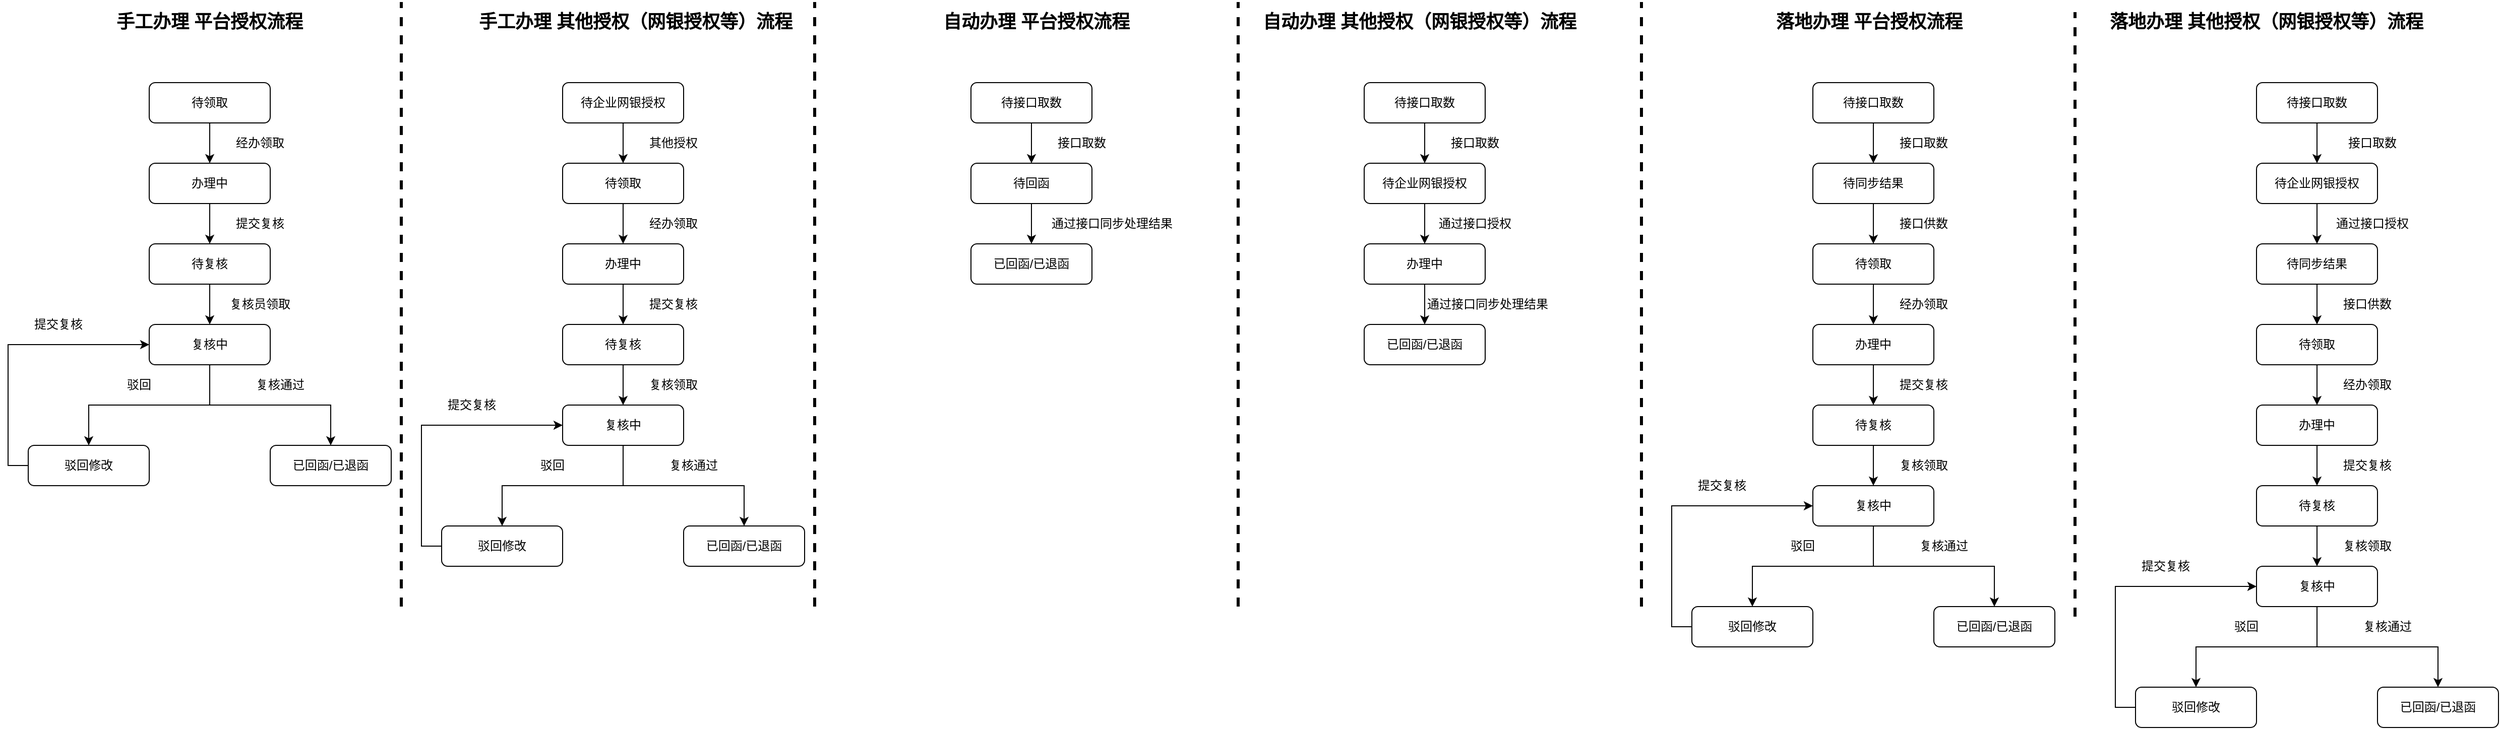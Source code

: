 <mxfile version="14.9.3" type="github">
  <diagram id="QbEDGIfnkf8j7JGIHZ4A" name="第 1 页">
    <mxGraphModel dx="2249" dy="794" grid="1" gridSize="10" guides="1" tooltips="1" connect="1" arrows="1" fold="1" page="1" pageScale="1" pageWidth="827" pageHeight="1169" math="0" shadow="0">
      <root>
        <mxCell id="0" />
        <mxCell id="1" parent="0" />
        <mxCell id="bwtcNRjYHlIZpcFxMYhS-3" style="edgeStyle=orthogonalEdgeStyle;rounded=0;orthogonalLoop=1;jettySize=auto;html=1;exitX=0.5;exitY=1;exitDx=0;exitDy=0;" parent="1" source="bwtcNRjYHlIZpcFxMYhS-1" target="bwtcNRjYHlIZpcFxMYhS-2" edge="1">
          <mxGeometry relative="1" as="geometry" />
        </mxCell>
        <mxCell id="bwtcNRjYHlIZpcFxMYhS-1" value="待企业网银授权" style="rounded=1;whiteSpace=wrap;html=1;" parent="1" vertex="1">
          <mxGeometry x="160" y="120" width="120" height="40" as="geometry" />
        </mxCell>
        <mxCell id="bwtcNRjYHlIZpcFxMYhS-6" style="edgeStyle=orthogonalEdgeStyle;rounded=0;orthogonalLoop=1;jettySize=auto;html=1;exitX=0.5;exitY=1;exitDx=0;exitDy=0;" parent="1" source="bwtcNRjYHlIZpcFxMYhS-2" target="bwtcNRjYHlIZpcFxMYhS-5" edge="1">
          <mxGeometry relative="1" as="geometry" />
        </mxCell>
        <mxCell id="bwtcNRjYHlIZpcFxMYhS-2" value="待领取" style="rounded=1;whiteSpace=wrap;html=1;" parent="1" vertex="1">
          <mxGeometry x="160" y="200" width="120" height="40" as="geometry" />
        </mxCell>
        <mxCell id="bwtcNRjYHlIZpcFxMYhS-4" value="其他授权" style="text;html=1;strokeColor=none;fillColor=none;align=center;verticalAlign=middle;whiteSpace=wrap;rounded=0;" parent="1" vertex="1">
          <mxGeometry x="220" y="170" width="100" height="20" as="geometry" />
        </mxCell>
        <mxCell id="bwtcNRjYHlIZpcFxMYhS-9" style="edgeStyle=orthogonalEdgeStyle;rounded=0;orthogonalLoop=1;jettySize=auto;html=1;exitX=0.5;exitY=1;exitDx=0;exitDy=0;" parent="1" source="bwtcNRjYHlIZpcFxMYhS-5" target="bwtcNRjYHlIZpcFxMYhS-8" edge="1">
          <mxGeometry relative="1" as="geometry" />
        </mxCell>
        <mxCell id="bwtcNRjYHlIZpcFxMYhS-5" value="办理中" style="rounded=1;whiteSpace=wrap;html=1;" parent="1" vertex="1">
          <mxGeometry x="160" y="280" width="120" height="40" as="geometry" />
        </mxCell>
        <mxCell id="bwtcNRjYHlIZpcFxMYhS-7" value="经办领取" style="text;html=1;strokeColor=none;fillColor=none;align=center;verticalAlign=middle;whiteSpace=wrap;rounded=0;" parent="1" vertex="1">
          <mxGeometry x="220" y="250" width="100" height="20" as="geometry" />
        </mxCell>
        <mxCell id="bwtcNRjYHlIZpcFxMYhS-12" style="edgeStyle=orthogonalEdgeStyle;rounded=0;orthogonalLoop=1;jettySize=auto;html=1;exitX=0.5;exitY=1;exitDx=0;exitDy=0;" parent="1" source="bwtcNRjYHlIZpcFxMYhS-8" target="bwtcNRjYHlIZpcFxMYhS-11" edge="1">
          <mxGeometry relative="1" as="geometry" />
        </mxCell>
        <mxCell id="bwtcNRjYHlIZpcFxMYhS-8" value="待复核" style="rounded=1;whiteSpace=wrap;html=1;" parent="1" vertex="1">
          <mxGeometry x="160" y="360" width="120" height="40" as="geometry" />
        </mxCell>
        <mxCell id="bwtcNRjYHlIZpcFxMYhS-10" value="提交复核" style="text;html=1;strokeColor=none;fillColor=none;align=center;verticalAlign=middle;whiteSpace=wrap;rounded=0;" parent="1" vertex="1">
          <mxGeometry x="220" y="330" width="100" height="20" as="geometry" />
        </mxCell>
        <mxCell id="bwtcNRjYHlIZpcFxMYhS-15" style="edgeStyle=orthogonalEdgeStyle;rounded=0;orthogonalLoop=1;jettySize=auto;html=1;exitX=0.5;exitY=1;exitDx=0;exitDy=0;" parent="1" source="bwtcNRjYHlIZpcFxMYhS-11" target="bwtcNRjYHlIZpcFxMYhS-14" edge="1">
          <mxGeometry relative="1" as="geometry" />
        </mxCell>
        <mxCell id="bwtcNRjYHlIZpcFxMYhS-22" style="edgeStyle=orthogonalEdgeStyle;rounded=0;orthogonalLoop=1;jettySize=auto;html=1;exitX=0.5;exitY=1;exitDx=0;exitDy=0;entryX=0.5;entryY=0;entryDx=0;entryDy=0;" parent="1" source="bwtcNRjYHlIZpcFxMYhS-11" target="bwtcNRjYHlIZpcFxMYhS-21" edge="1">
          <mxGeometry relative="1" as="geometry" />
        </mxCell>
        <mxCell id="bwtcNRjYHlIZpcFxMYhS-11" value="复核中" style="rounded=1;whiteSpace=wrap;html=1;" parent="1" vertex="1">
          <mxGeometry x="160" y="440" width="120" height="40" as="geometry" />
        </mxCell>
        <mxCell id="bwtcNRjYHlIZpcFxMYhS-13" value="复核领取" style="text;html=1;strokeColor=none;fillColor=none;align=center;verticalAlign=middle;whiteSpace=wrap;rounded=0;" parent="1" vertex="1">
          <mxGeometry x="220" y="410" width="100" height="20" as="geometry" />
        </mxCell>
        <mxCell id="bwtcNRjYHlIZpcFxMYhS-14" value="已回函/已退函" style="rounded=1;whiteSpace=wrap;html=1;" parent="1" vertex="1">
          <mxGeometry x="280" y="560" width="120" height="40" as="geometry" />
        </mxCell>
        <mxCell id="bwtcNRjYHlIZpcFxMYhS-18" value="复核通过" style="text;html=1;strokeColor=none;fillColor=none;align=center;verticalAlign=middle;whiteSpace=wrap;rounded=0;" parent="1" vertex="1">
          <mxGeometry x="240" y="490" width="100" height="20" as="geometry" />
        </mxCell>
        <mxCell id="bwtcNRjYHlIZpcFxMYhS-20" value="驳回" style="text;html=1;strokeColor=none;fillColor=none;align=center;verticalAlign=middle;whiteSpace=wrap;rounded=0;" parent="1" vertex="1">
          <mxGeometry x="120" y="490" width="60" height="20" as="geometry" />
        </mxCell>
        <mxCell id="bwtcNRjYHlIZpcFxMYhS-23" style="edgeStyle=orthogonalEdgeStyle;rounded=0;orthogonalLoop=1;jettySize=auto;html=1;exitX=0;exitY=0.5;exitDx=0;exitDy=0;entryX=0;entryY=0.5;entryDx=0;entryDy=0;" parent="1" source="bwtcNRjYHlIZpcFxMYhS-21" target="bwtcNRjYHlIZpcFxMYhS-11" edge="1">
          <mxGeometry relative="1" as="geometry">
            <Array as="points">
              <mxPoint x="20" y="580" />
              <mxPoint x="20" y="460" />
            </Array>
          </mxGeometry>
        </mxCell>
        <mxCell id="bwtcNRjYHlIZpcFxMYhS-21" value="驳回修改" style="rounded=1;whiteSpace=wrap;html=1;" parent="1" vertex="1">
          <mxGeometry x="40" y="560" width="120" height="40" as="geometry" />
        </mxCell>
        <mxCell id="bwtcNRjYHlIZpcFxMYhS-24" value="提交复核" style="text;html=1;strokeColor=none;fillColor=none;align=center;verticalAlign=middle;whiteSpace=wrap;rounded=0;" parent="1" vertex="1">
          <mxGeometry x="40" y="430" width="60" height="20" as="geometry" />
        </mxCell>
        <mxCell id="bwtcNRjYHlIZpcFxMYhS-25" value="手工办理 其他授权（网银授权等）流程" style="text;html=1;strokeColor=none;fillColor=none;align=center;verticalAlign=middle;whiteSpace=wrap;rounded=0;fontSize=18;fontStyle=1" parent="1" vertex="1">
          <mxGeometry x="75" y="40" width="315" height="40" as="geometry" />
        </mxCell>
        <mxCell id="bwtcNRjYHlIZpcFxMYhS-28" style="edgeStyle=orthogonalEdgeStyle;rounded=0;orthogonalLoop=1;jettySize=auto;html=1;exitX=0.5;exitY=1;exitDx=0;exitDy=0;" parent="1" source="bwtcNRjYHlIZpcFxMYhS-29" target="bwtcNRjYHlIZpcFxMYhS-32" edge="1">
          <mxGeometry relative="1" as="geometry" />
        </mxCell>
        <mxCell id="bwtcNRjYHlIZpcFxMYhS-29" value="待领取" style="rounded=1;whiteSpace=wrap;html=1;" parent="1" vertex="1">
          <mxGeometry x="-250" y="120" width="120" height="40" as="geometry" />
        </mxCell>
        <mxCell id="bwtcNRjYHlIZpcFxMYhS-31" style="edgeStyle=orthogonalEdgeStyle;rounded=0;orthogonalLoop=1;jettySize=auto;html=1;exitX=0.5;exitY=1;exitDx=0;exitDy=0;" parent="1" source="bwtcNRjYHlIZpcFxMYhS-32" target="bwtcNRjYHlIZpcFxMYhS-35" edge="1">
          <mxGeometry relative="1" as="geometry" />
        </mxCell>
        <mxCell id="bwtcNRjYHlIZpcFxMYhS-32" value="办理中" style="rounded=1;whiteSpace=wrap;html=1;" parent="1" vertex="1">
          <mxGeometry x="-250" y="200" width="120" height="40" as="geometry" />
        </mxCell>
        <mxCell id="bwtcNRjYHlIZpcFxMYhS-33" value="经办领取" style="text;html=1;strokeColor=none;fillColor=none;align=center;verticalAlign=middle;whiteSpace=wrap;rounded=0;" parent="1" vertex="1">
          <mxGeometry x="-190" y="170" width="100" height="20" as="geometry" />
        </mxCell>
        <mxCell id="bwtcNRjYHlIZpcFxMYhS-34" style="edgeStyle=orthogonalEdgeStyle;rounded=0;orthogonalLoop=1;jettySize=auto;html=1;exitX=0.5;exitY=1;exitDx=0;exitDy=0;" parent="1" source="bwtcNRjYHlIZpcFxMYhS-35" target="bwtcNRjYHlIZpcFxMYhS-39" edge="1">
          <mxGeometry relative="1" as="geometry" />
        </mxCell>
        <mxCell id="bwtcNRjYHlIZpcFxMYhS-35" value="待复核" style="rounded=1;whiteSpace=wrap;html=1;" parent="1" vertex="1">
          <mxGeometry x="-250" y="280" width="120" height="40" as="geometry" />
        </mxCell>
        <mxCell id="bwtcNRjYHlIZpcFxMYhS-36" value="提交复核" style="text;html=1;strokeColor=none;fillColor=none;align=center;verticalAlign=middle;whiteSpace=wrap;rounded=0;" parent="1" vertex="1">
          <mxGeometry x="-190" y="250" width="100" height="20" as="geometry" />
        </mxCell>
        <mxCell id="bwtcNRjYHlIZpcFxMYhS-37" style="edgeStyle=orthogonalEdgeStyle;rounded=0;orthogonalLoop=1;jettySize=auto;html=1;exitX=0.5;exitY=1;exitDx=0;exitDy=0;" parent="1" source="bwtcNRjYHlIZpcFxMYhS-39" target="bwtcNRjYHlIZpcFxMYhS-41" edge="1">
          <mxGeometry relative="1" as="geometry" />
        </mxCell>
        <mxCell id="bwtcNRjYHlIZpcFxMYhS-38" style="edgeStyle=orthogonalEdgeStyle;rounded=0;orthogonalLoop=1;jettySize=auto;html=1;exitX=0.5;exitY=1;exitDx=0;exitDy=0;entryX=0.5;entryY=0;entryDx=0;entryDy=0;" parent="1" source="bwtcNRjYHlIZpcFxMYhS-39" target="bwtcNRjYHlIZpcFxMYhS-45" edge="1">
          <mxGeometry relative="1" as="geometry" />
        </mxCell>
        <mxCell id="bwtcNRjYHlIZpcFxMYhS-39" value="复核中" style="rounded=1;whiteSpace=wrap;html=1;" parent="1" vertex="1">
          <mxGeometry x="-250" y="360" width="120" height="40" as="geometry" />
        </mxCell>
        <mxCell id="bwtcNRjYHlIZpcFxMYhS-40" value="复核员领取" style="text;html=1;strokeColor=none;fillColor=none;align=center;verticalAlign=middle;whiteSpace=wrap;rounded=0;" parent="1" vertex="1">
          <mxGeometry x="-190" y="330" width="100" height="20" as="geometry" />
        </mxCell>
        <mxCell id="bwtcNRjYHlIZpcFxMYhS-41" value="已回函/已退函" style="rounded=1;whiteSpace=wrap;html=1;" parent="1" vertex="1">
          <mxGeometry x="-130" y="480" width="120" height="40" as="geometry" />
        </mxCell>
        <mxCell id="bwtcNRjYHlIZpcFxMYhS-42" value="复核通过" style="text;html=1;strokeColor=none;fillColor=none;align=center;verticalAlign=middle;whiteSpace=wrap;rounded=0;" parent="1" vertex="1">
          <mxGeometry x="-170" y="410" width="100" height="20" as="geometry" />
        </mxCell>
        <mxCell id="bwtcNRjYHlIZpcFxMYhS-43" value="驳回" style="text;html=1;strokeColor=none;fillColor=none;align=center;verticalAlign=middle;whiteSpace=wrap;rounded=0;" parent="1" vertex="1">
          <mxGeometry x="-290" y="410" width="60" height="20" as="geometry" />
        </mxCell>
        <mxCell id="bwtcNRjYHlIZpcFxMYhS-44" style="edgeStyle=orthogonalEdgeStyle;rounded=0;orthogonalLoop=1;jettySize=auto;html=1;exitX=0;exitY=0.5;exitDx=0;exitDy=0;entryX=0;entryY=0.5;entryDx=0;entryDy=0;" parent="1" source="bwtcNRjYHlIZpcFxMYhS-45" target="bwtcNRjYHlIZpcFxMYhS-39" edge="1">
          <mxGeometry relative="1" as="geometry">
            <Array as="points">
              <mxPoint x="-390" y="500" />
              <mxPoint x="-390" y="380" />
            </Array>
          </mxGeometry>
        </mxCell>
        <mxCell id="bwtcNRjYHlIZpcFxMYhS-45" value="驳回修改" style="rounded=1;whiteSpace=wrap;html=1;" parent="1" vertex="1">
          <mxGeometry x="-370" y="480" width="120" height="40" as="geometry" />
        </mxCell>
        <mxCell id="bwtcNRjYHlIZpcFxMYhS-46" value="提交复核" style="text;html=1;strokeColor=none;fillColor=none;align=center;verticalAlign=middle;whiteSpace=wrap;rounded=0;" parent="1" vertex="1">
          <mxGeometry x="-370" y="350" width="60" height="20" as="geometry" />
        </mxCell>
        <mxCell id="bwtcNRjYHlIZpcFxMYhS-47" value="手工办理 平台授权流程" style="text;html=1;strokeColor=none;fillColor=none;align=center;verticalAlign=middle;whiteSpace=wrap;rounded=0;fontSize=18;fontStyle=1" parent="1" vertex="1">
          <mxGeometry x="-335" y="40" width="290" height="40" as="geometry" />
        </mxCell>
        <mxCell id="bwtcNRjYHlIZpcFxMYhS-48" value="" style="endArrow=none;dashed=1;html=1;fontSize=18;fontStyle=1;strokeWidth=3;" parent="1" edge="1">
          <mxGeometry width="50" height="50" relative="1" as="geometry">
            <mxPoint x="410" y="640" as="sourcePoint" />
            <mxPoint x="410" y="40" as="targetPoint" />
          </mxGeometry>
        </mxCell>
        <mxCell id="bwtcNRjYHlIZpcFxMYhS-50" value="" style="endArrow=none;dashed=1;html=1;fontSize=18;fontStyle=1;strokeWidth=3;" parent="1" edge="1">
          <mxGeometry width="50" height="50" relative="1" as="geometry">
            <mxPoint x="830" y="640" as="sourcePoint" />
            <mxPoint x="830" y="40" as="targetPoint" />
          </mxGeometry>
        </mxCell>
        <mxCell id="bwtcNRjYHlIZpcFxMYhS-103" style="edgeStyle=orthogonalEdgeStyle;rounded=0;orthogonalLoop=1;jettySize=auto;html=1;exitX=0.5;exitY=1;exitDx=0;exitDy=0;strokeWidth=1;fontSize=12;" parent="1" source="bwtcNRjYHlIZpcFxMYhS-52" target="bwtcNRjYHlIZpcFxMYhS-102" edge="1">
          <mxGeometry relative="1" as="geometry" />
        </mxCell>
        <mxCell id="bwtcNRjYHlIZpcFxMYhS-52" value="待企业网银授权" style="rounded=1;whiteSpace=wrap;html=1;" parent="1" vertex="1">
          <mxGeometry x="955" y="200" width="120" height="40" as="geometry" />
        </mxCell>
        <mxCell id="bwtcNRjYHlIZpcFxMYhS-72" value="自动办理 其他授权（网银授权等）流程" style="text;html=1;strokeColor=none;fillColor=none;align=center;verticalAlign=middle;whiteSpace=wrap;rounded=0;fontSize=18;fontStyle=1" parent="1" vertex="1">
          <mxGeometry x="840" y="50" width="340" height="20" as="geometry" />
        </mxCell>
        <mxCell id="bwtcNRjYHlIZpcFxMYhS-73" value="" style="endArrow=none;dashed=1;html=1;fontSize=18;fontStyle=1;strokeWidth=3;" parent="1" edge="1">
          <mxGeometry width="50" height="50" relative="1" as="geometry">
            <mxPoint x="1230" y="640" as="sourcePoint" />
            <mxPoint x="1230" y="40" as="targetPoint" />
          </mxGeometry>
        </mxCell>
        <mxCell id="bwtcNRjYHlIZpcFxMYhS-94" value="自动办理 平台授权流程" style="text;html=1;strokeColor=none;fillColor=none;align=center;verticalAlign=middle;whiteSpace=wrap;rounded=0;fontSize=18;fontStyle=1" parent="1" vertex="1">
          <mxGeometry x="485" y="50" width="290" height="20" as="geometry" />
        </mxCell>
        <mxCell id="bwtcNRjYHlIZpcFxMYhS-99" value="已回函/已退函" style="rounded=1;whiteSpace=wrap;html=1;fontSize=12;" parent="1" vertex="1">
          <mxGeometry x="955" y="360" width="120" height="40" as="geometry" />
        </mxCell>
        <mxCell id="bwtcNRjYHlIZpcFxMYhS-106" style="edgeStyle=orthogonalEdgeStyle;rounded=0;orthogonalLoop=1;jettySize=auto;html=1;exitX=0.5;exitY=1;exitDx=0;exitDy=0;strokeWidth=1;fontSize=12;" parent="1" source="bwtcNRjYHlIZpcFxMYhS-102" target="bwtcNRjYHlIZpcFxMYhS-99" edge="1">
          <mxGeometry relative="1" as="geometry" />
        </mxCell>
        <mxCell id="bwtcNRjYHlIZpcFxMYhS-102" value="办理中" style="rounded=1;whiteSpace=wrap;html=1;fontSize=12;" parent="1" vertex="1">
          <mxGeometry x="955" y="280" width="120" height="40" as="geometry" />
        </mxCell>
        <mxCell id="bwtcNRjYHlIZpcFxMYhS-104" value="通过接口授权" style="text;html=1;strokeColor=none;fillColor=none;align=center;verticalAlign=middle;whiteSpace=wrap;rounded=0;" parent="1" vertex="1">
          <mxGeometry x="1015" y="250" width="100" height="20" as="geometry" />
        </mxCell>
        <mxCell id="bwtcNRjYHlIZpcFxMYhS-108" value="落地办理 其他授权（网银授权等）流程" style="text;html=1;strokeColor=none;fillColor=none;align=center;verticalAlign=middle;whiteSpace=wrap;rounded=0;fontSize=18;fontStyle=1" parent="1" vertex="1">
          <mxGeometry x="1690" y="50" width="320" height="20" as="geometry" />
        </mxCell>
        <mxCell id="bwtcNRjYHlIZpcFxMYhS-114" style="edgeStyle=orthogonalEdgeStyle;rounded=0;orthogonalLoop=1;jettySize=auto;html=1;exitX=0.5;exitY=1;exitDx=0;exitDy=0;strokeWidth=1;fontSize=12;" parent="1" source="bwtcNRjYHlIZpcFxMYhS-109" target="bwtcNRjYHlIZpcFxMYhS-113" edge="1">
          <mxGeometry relative="1" as="geometry" />
        </mxCell>
        <mxCell id="bwtcNRjYHlIZpcFxMYhS-109" value="待接口取数" style="rounded=1;whiteSpace=wrap;html=1;" parent="1" vertex="1">
          <mxGeometry x="1840" y="120" width="120" height="40" as="geometry" />
        </mxCell>
        <mxCell id="bwtcNRjYHlIZpcFxMYhS-111" style="edgeStyle=orthogonalEdgeStyle;rounded=0;orthogonalLoop=1;jettySize=auto;html=1;exitX=0.5;exitY=1;exitDx=0;exitDy=0;entryX=0.5;entryY=0;entryDx=0;entryDy=0;strokeWidth=1;fontSize=12;" parent="1" source="bwtcNRjYHlIZpcFxMYhS-110" target="bwtcNRjYHlIZpcFxMYhS-52" edge="1">
          <mxGeometry relative="1" as="geometry" />
        </mxCell>
        <mxCell id="bwtcNRjYHlIZpcFxMYhS-110" value="待接口取数" style="rounded=1;whiteSpace=wrap;html=1;" parent="1" vertex="1">
          <mxGeometry x="955" y="120" width="120" height="40" as="geometry" />
        </mxCell>
        <mxCell id="bwtcNRjYHlIZpcFxMYhS-112" value="接口取数" style="text;html=1;strokeColor=none;fillColor=none;align=center;verticalAlign=middle;whiteSpace=wrap;rounded=0;" parent="1" vertex="1">
          <mxGeometry x="1015" y="170" width="100" height="20" as="geometry" />
        </mxCell>
        <mxCell id="zrfnW6xLEB0KDfIsIBgX-12" style="edgeStyle=orthogonalEdgeStyle;rounded=0;orthogonalLoop=1;jettySize=auto;html=1;exitX=0.5;exitY=1;exitDx=0;exitDy=0;entryX=0.5;entryY=0;entryDx=0;entryDy=0;" edge="1" parent="1" source="bwtcNRjYHlIZpcFxMYhS-113" target="zrfnW6xLEB0KDfIsIBgX-10">
          <mxGeometry relative="1" as="geometry" />
        </mxCell>
        <mxCell id="bwtcNRjYHlIZpcFxMYhS-113" value="待企业网银授权" style="rounded=1;whiteSpace=wrap;html=1;fontSize=12;" parent="1" vertex="1">
          <mxGeometry x="1840" y="200" width="120" height="40" as="geometry" />
        </mxCell>
        <mxCell id="bwtcNRjYHlIZpcFxMYhS-115" value="接口取数" style="text;html=1;strokeColor=none;fillColor=none;align=center;verticalAlign=middle;whiteSpace=wrap;rounded=0;" parent="1" vertex="1">
          <mxGeometry x="1905" y="170" width="100" height="20" as="geometry" />
        </mxCell>
        <mxCell id="bwtcNRjYHlIZpcFxMYhS-124" value="通过接口授权" style="text;html=1;strokeColor=none;fillColor=none;align=center;verticalAlign=middle;whiteSpace=wrap;rounded=0;" parent="1" vertex="1">
          <mxGeometry x="1905" y="250" width="100" height="20" as="geometry" />
        </mxCell>
        <mxCell id="bwtcNRjYHlIZpcFxMYhS-165" style="edgeStyle=orthogonalEdgeStyle;rounded=0;orthogonalLoop=1;jettySize=auto;html=1;exitX=0.5;exitY=1;exitDx=0;exitDy=0;strokeWidth=1;fontSize=12;" parent="1" source="bwtcNRjYHlIZpcFxMYhS-154" target="bwtcNRjYHlIZpcFxMYhS-164" edge="1">
          <mxGeometry relative="1" as="geometry" />
        </mxCell>
        <mxCell id="bwtcNRjYHlIZpcFxMYhS-154" value="待回函" style="rounded=1;whiteSpace=wrap;html=1;" parent="1" vertex="1">
          <mxGeometry x="565" y="200" width="120" height="40" as="geometry" />
        </mxCell>
        <mxCell id="bwtcNRjYHlIZpcFxMYhS-160" value="通过接口同步处理结果" style="text;html=1;strokeColor=none;fillColor=none;align=center;verticalAlign=middle;whiteSpace=wrap;rounded=0;" parent="1" vertex="1">
          <mxGeometry x="640" y="250" width="130" height="20" as="geometry" />
        </mxCell>
        <mxCell id="bwtcNRjYHlIZpcFxMYhS-161" style="edgeStyle=orthogonalEdgeStyle;rounded=0;orthogonalLoop=1;jettySize=auto;html=1;exitX=0.5;exitY=1;exitDx=0;exitDy=0;entryX=0.5;entryY=0;entryDx=0;entryDy=0;strokeWidth=1;fontSize=12;" parent="1" source="bwtcNRjYHlIZpcFxMYhS-162" target="bwtcNRjYHlIZpcFxMYhS-154" edge="1">
          <mxGeometry relative="1" as="geometry" />
        </mxCell>
        <mxCell id="bwtcNRjYHlIZpcFxMYhS-162" value="待接口取数" style="rounded=1;whiteSpace=wrap;html=1;" parent="1" vertex="1">
          <mxGeometry x="565" y="120" width="120" height="40" as="geometry" />
        </mxCell>
        <mxCell id="bwtcNRjYHlIZpcFxMYhS-163" value="接口取数" style="text;html=1;strokeColor=none;fillColor=none;align=center;verticalAlign=middle;whiteSpace=wrap;rounded=0;" parent="1" vertex="1">
          <mxGeometry x="625" y="170" width="100" height="20" as="geometry" />
        </mxCell>
        <mxCell id="bwtcNRjYHlIZpcFxMYhS-164" value="已回函/已退函" style="rounded=1;whiteSpace=wrap;html=1;fontSize=12;" parent="1" vertex="1">
          <mxGeometry x="565" y="280" width="120" height="40" as="geometry" />
        </mxCell>
        <mxCell id="bwtcNRjYHlIZpcFxMYhS-170" value="落地办理 平台授权流程" style="text;html=1;strokeColor=none;fillColor=none;align=center;verticalAlign=middle;whiteSpace=wrap;rounded=0;fontSize=18;fontStyle=1" parent="1" vertex="1">
          <mxGeometry x="1311" y="50" width="290" height="20" as="geometry" />
        </mxCell>
        <mxCell id="bwtcNRjYHlIZpcFxMYhS-201" value="通过接口同步处理结果" style="text;html=1;strokeColor=none;fillColor=none;align=center;verticalAlign=middle;whiteSpace=wrap;rounded=0;" parent="1" vertex="1">
          <mxGeometry x="1015" y="330" width="125" height="20" as="geometry" />
        </mxCell>
        <mxCell id="fkF1EM9bubWEw_HmZlim-2" value="" style="endArrow=none;dashed=1;html=1;fontSize=18;fontStyle=1;strokeWidth=3;" parent="1" edge="1">
          <mxGeometry width="50" height="50" relative="1" as="geometry">
            <mxPoint x="1660" y="650" as="sourcePoint" />
            <mxPoint x="1660" y="50" as="targetPoint" />
          </mxGeometry>
        </mxCell>
        <mxCell id="fkF1EM9bubWEw_HmZlim-3" value="" style="endArrow=none;dashed=1;html=1;fontSize=18;fontStyle=1;strokeWidth=3;" parent="1" edge="1">
          <mxGeometry width="50" height="50" relative="1" as="geometry">
            <mxPoint y="640" as="sourcePoint" />
            <mxPoint y="40" as="targetPoint" />
          </mxGeometry>
        </mxCell>
        <mxCell id="fkF1EM9bubWEw_HmZlim-22" style="edgeStyle=orthogonalEdgeStyle;rounded=0;orthogonalLoop=1;jettySize=auto;html=1;exitX=0.5;exitY=1;exitDx=0;exitDy=0;" parent="1" source="fkF1EM9bubWEw_HmZlim-23" target="fkF1EM9bubWEw_HmZlim-25" edge="1">
          <mxGeometry relative="1" as="geometry" />
        </mxCell>
        <mxCell id="fkF1EM9bubWEw_HmZlim-23" value="待领取" style="rounded=1;whiteSpace=wrap;html=1;" parent="1" vertex="1">
          <mxGeometry x="1400" y="280" width="120" height="40" as="geometry" />
        </mxCell>
        <mxCell id="fkF1EM9bubWEw_HmZlim-24" style="edgeStyle=orthogonalEdgeStyle;rounded=0;orthogonalLoop=1;jettySize=auto;html=1;exitX=0.5;exitY=1;exitDx=0;exitDy=0;" parent="1" source="fkF1EM9bubWEw_HmZlim-25" target="fkF1EM9bubWEw_HmZlim-28" edge="1">
          <mxGeometry relative="1" as="geometry" />
        </mxCell>
        <mxCell id="fkF1EM9bubWEw_HmZlim-25" value="办理中" style="rounded=1;whiteSpace=wrap;html=1;" parent="1" vertex="1">
          <mxGeometry x="1400" y="360" width="120" height="40" as="geometry" />
        </mxCell>
        <mxCell id="fkF1EM9bubWEw_HmZlim-26" value="经办领取" style="text;html=1;strokeColor=none;fillColor=none;align=center;verticalAlign=middle;whiteSpace=wrap;rounded=0;" parent="1" vertex="1">
          <mxGeometry x="1460" y="330" width="100" height="20" as="geometry" />
        </mxCell>
        <mxCell id="fkF1EM9bubWEw_HmZlim-27" style="edgeStyle=orthogonalEdgeStyle;rounded=0;orthogonalLoop=1;jettySize=auto;html=1;exitX=0.5;exitY=1;exitDx=0;exitDy=0;" parent="1" source="fkF1EM9bubWEw_HmZlim-28" target="fkF1EM9bubWEw_HmZlim-32" edge="1">
          <mxGeometry relative="1" as="geometry" />
        </mxCell>
        <mxCell id="fkF1EM9bubWEw_HmZlim-28" value="待复核" style="rounded=1;whiteSpace=wrap;html=1;" parent="1" vertex="1">
          <mxGeometry x="1400" y="440" width="120" height="40" as="geometry" />
        </mxCell>
        <mxCell id="fkF1EM9bubWEw_HmZlim-29" value="提交复核" style="text;html=1;strokeColor=none;fillColor=none;align=center;verticalAlign=middle;whiteSpace=wrap;rounded=0;" parent="1" vertex="1">
          <mxGeometry x="1460" y="410" width="100" height="20" as="geometry" />
        </mxCell>
        <mxCell id="fkF1EM9bubWEw_HmZlim-30" style="edgeStyle=orthogonalEdgeStyle;rounded=0;orthogonalLoop=1;jettySize=auto;html=1;exitX=0.5;exitY=1;exitDx=0;exitDy=0;" parent="1" source="fkF1EM9bubWEw_HmZlim-32" target="fkF1EM9bubWEw_HmZlim-34" edge="1">
          <mxGeometry relative="1" as="geometry" />
        </mxCell>
        <mxCell id="fkF1EM9bubWEw_HmZlim-31" style="edgeStyle=orthogonalEdgeStyle;rounded=0;orthogonalLoop=1;jettySize=auto;html=1;exitX=0.5;exitY=1;exitDx=0;exitDy=0;entryX=0.5;entryY=0;entryDx=0;entryDy=0;" parent="1" source="fkF1EM9bubWEw_HmZlim-32" target="fkF1EM9bubWEw_HmZlim-38" edge="1">
          <mxGeometry relative="1" as="geometry" />
        </mxCell>
        <mxCell id="fkF1EM9bubWEw_HmZlim-32" value="复核中" style="rounded=1;whiteSpace=wrap;html=1;" parent="1" vertex="1">
          <mxGeometry x="1400" y="520" width="120" height="40" as="geometry" />
        </mxCell>
        <mxCell id="fkF1EM9bubWEw_HmZlim-33" value="复核领取" style="text;html=1;strokeColor=none;fillColor=none;align=center;verticalAlign=middle;whiteSpace=wrap;rounded=0;" parent="1" vertex="1">
          <mxGeometry x="1460" y="490" width="100" height="20" as="geometry" />
        </mxCell>
        <mxCell id="fkF1EM9bubWEw_HmZlim-34" value="已回函/已退函" style="rounded=1;whiteSpace=wrap;html=1;" parent="1" vertex="1">
          <mxGeometry x="1520" y="640" width="120" height="40" as="geometry" />
        </mxCell>
        <mxCell id="fkF1EM9bubWEw_HmZlim-35" value="复核通过" style="text;html=1;strokeColor=none;fillColor=none;align=center;verticalAlign=middle;whiteSpace=wrap;rounded=0;" parent="1" vertex="1">
          <mxGeometry x="1480" y="570" width="100" height="20" as="geometry" />
        </mxCell>
        <mxCell id="fkF1EM9bubWEw_HmZlim-36" value="驳回" style="text;html=1;strokeColor=none;fillColor=none;align=center;verticalAlign=middle;whiteSpace=wrap;rounded=0;" parent="1" vertex="1">
          <mxGeometry x="1360" y="570" width="60" height="20" as="geometry" />
        </mxCell>
        <mxCell id="fkF1EM9bubWEw_HmZlim-37" style="edgeStyle=orthogonalEdgeStyle;rounded=0;orthogonalLoop=1;jettySize=auto;html=1;exitX=0;exitY=0.5;exitDx=0;exitDy=0;entryX=0;entryY=0.5;entryDx=0;entryDy=0;" parent="1" source="fkF1EM9bubWEw_HmZlim-38" target="fkF1EM9bubWEw_HmZlim-32" edge="1">
          <mxGeometry relative="1" as="geometry">
            <Array as="points">
              <mxPoint x="1260" y="660" />
              <mxPoint x="1260" y="540" />
            </Array>
          </mxGeometry>
        </mxCell>
        <mxCell id="fkF1EM9bubWEw_HmZlim-38" value="驳回修改" style="rounded=1;whiteSpace=wrap;html=1;" parent="1" vertex="1">
          <mxGeometry x="1280" y="640" width="120" height="40" as="geometry" />
        </mxCell>
        <mxCell id="fkF1EM9bubWEw_HmZlim-39" value="提交复核" style="text;html=1;strokeColor=none;fillColor=none;align=center;verticalAlign=middle;whiteSpace=wrap;rounded=0;" parent="1" vertex="1">
          <mxGeometry x="1280" y="510" width="60" height="20" as="geometry" />
        </mxCell>
        <mxCell id="fkF1EM9bubWEw_HmZlim-40" style="edgeStyle=orthogonalEdgeStyle;rounded=0;orthogonalLoop=1;jettySize=auto;html=1;exitX=0.5;exitY=1;exitDx=0;exitDy=0;" parent="1" source="fkF1EM9bubWEw_HmZlim-41" target="fkF1EM9bubWEw_HmZlim-43" edge="1">
          <mxGeometry relative="1" as="geometry" />
        </mxCell>
        <mxCell id="fkF1EM9bubWEw_HmZlim-41" value="待领取" style="rounded=1;whiteSpace=wrap;html=1;" parent="1" vertex="1">
          <mxGeometry x="1840" y="360" width="120" height="40" as="geometry" />
        </mxCell>
        <mxCell id="fkF1EM9bubWEw_HmZlim-42" style="edgeStyle=orthogonalEdgeStyle;rounded=0;orthogonalLoop=1;jettySize=auto;html=1;exitX=0.5;exitY=1;exitDx=0;exitDy=0;" parent="1" source="fkF1EM9bubWEw_HmZlim-43" target="fkF1EM9bubWEw_HmZlim-46" edge="1">
          <mxGeometry relative="1" as="geometry" />
        </mxCell>
        <mxCell id="fkF1EM9bubWEw_HmZlim-43" value="办理中" style="rounded=1;whiteSpace=wrap;html=1;" parent="1" vertex="1">
          <mxGeometry x="1840" y="440" width="120" height="40" as="geometry" />
        </mxCell>
        <mxCell id="fkF1EM9bubWEw_HmZlim-44" value="经办领取" style="text;html=1;strokeColor=none;fillColor=none;align=center;verticalAlign=middle;whiteSpace=wrap;rounded=0;" parent="1" vertex="1">
          <mxGeometry x="1900" y="410" width="100" height="20" as="geometry" />
        </mxCell>
        <mxCell id="fkF1EM9bubWEw_HmZlim-45" style="edgeStyle=orthogonalEdgeStyle;rounded=0;orthogonalLoop=1;jettySize=auto;html=1;exitX=0.5;exitY=1;exitDx=0;exitDy=0;" parent="1" source="fkF1EM9bubWEw_HmZlim-46" target="fkF1EM9bubWEw_HmZlim-50" edge="1">
          <mxGeometry relative="1" as="geometry" />
        </mxCell>
        <mxCell id="fkF1EM9bubWEw_HmZlim-46" value="待复核" style="rounded=1;whiteSpace=wrap;html=1;" parent="1" vertex="1">
          <mxGeometry x="1840" y="520" width="120" height="40" as="geometry" />
        </mxCell>
        <mxCell id="fkF1EM9bubWEw_HmZlim-47" value="提交复核" style="text;html=1;strokeColor=none;fillColor=none;align=center;verticalAlign=middle;whiteSpace=wrap;rounded=0;" parent="1" vertex="1">
          <mxGeometry x="1900" y="490" width="100" height="20" as="geometry" />
        </mxCell>
        <mxCell id="fkF1EM9bubWEw_HmZlim-48" style="edgeStyle=orthogonalEdgeStyle;rounded=0;orthogonalLoop=1;jettySize=auto;html=1;exitX=0.5;exitY=1;exitDx=0;exitDy=0;" parent="1" source="fkF1EM9bubWEw_HmZlim-50" target="fkF1EM9bubWEw_HmZlim-52" edge="1">
          <mxGeometry relative="1" as="geometry" />
        </mxCell>
        <mxCell id="fkF1EM9bubWEw_HmZlim-49" style="edgeStyle=orthogonalEdgeStyle;rounded=0;orthogonalLoop=1;jettySize=auto;html=1;exitX=0.5;exitY=1;exitDx=0;exitDy=0;entryX=0.5;entryY=0;entryDx=0;entryDy=0;" parent="1" source="fkF1EM9bubWEw_HmZlim-50" target="fkF1EM9bubWEw_HmZlim-56" edge="1">
          <mxGeometry relative="1" as="geometry" />
        </mxCell>
        <mxCell id="fkF1EM9bubWEw_HmZlim-50" value="复核中" style="rounded=1;whiteSpace=wrap;html=1;" parent="1" vertex="1">
          <mxGeometry x="1840" y="600" width="120" height="40" as="geometry" />
        </mxCell>
        <mxCell id="fkF1EM9bubWEw_HmZlim-51" value="复核领取" style="text;html=1;strokeColor=none;fillColor=none;align=center;verticalAlign=middle;whiteSpace=wrap;rounded=0;" parent="1" vertex="1">
          <mxGeometry x="1900" y="570" width="100" height="20" as="geometry" />
        </mxCell>
        <mxCell id="fkF1EM9bubWEw_HmZlim-52" value="已回函/已退函" style="rounded=1;whiteSpace=wrap;html=1;" parent="1" vertex="1">
          <mxGeometry x="1960" y="720" width="120" height="40" as="geometry" />
        </mxCell>
        <mxCell id="fkF1EM9bubWEw_HmZlim-53" value="复核通过" style="text;html=1;strokeColor=none;fillColor=none;align=center;verticalAlign=middle;whiteSpace=wrap;rounded=0;" parent="1" vertex="1">
          <mxGeometry x="1920" y="650" width="100" height="20" as="geometry" />
        </mxCell>
        <mxCell id="fkF1EM9bubWEw_HmZlim-54" value="驳回" style="text;html=1;strokeColor=none;fillColor=none;align=center;verticalAlign=middle;whiteSpace=wrap;rounded=0;" parent="1" vertex="1">
          <mxGeometry x="1800" y="650" width="60" height="20" as="geometry" />
        </mxCell>
        <mxCell id="fkF1EM9bubWEw_HmZlim-55" style="edgeStyle=orthogonalEdgeStyle;rounded=0;orthogonalLoop=1;jettySize=auto;html=1;exitX=0;exitY=0.5;exitDx=0;exitDy=0;entryX=0;entryY=0.5;entryDx=0;entryDy=0;" parent="1" source="fkF1EM9bubWEw_HmZlim-56" target="fkF1EM9bubWEw_HmZlim-50" edge="1">
          <mxGeometry relative="1" as="geometry">
            <Array as="points">
              <mxPoint x="1700" y="740" />
              <mxPoint x="1700" y="620" />
            </Array>
          </mxGeometry>
        </mxCell>
        <mxCell id="fkF1EM9bubWEw_HmZlim-56" value="驳回修改" style="rounded=1;whiteSpace=wrap;html=1;" parent="1" vertex="1">
          <mxGeometry x="1720" y="720" width="120" height="40" as="geometry" />
        </mxCell>
        <mxCell id="fkF1EM9bubWEw_HmZlim-57" value="提交复核" style="text;html=1;strokeColor=none;fillColor=none;align=center;verticalAlign=middle;whiteSpace=wrap;rounded=0;" parent="1" vertex="1">
          <mxGeometry x="1720" y="590" width="60" height="20" as="geometry" />
        </mxCell>
        <mxCell id="zrfnW6xLEB0KDfIsIBgX-6" style="edgeStyle=orthogonalEdgeStyle;rounded=0;orthogonalLoop=1;jettySize=auto;html=1;exitX=0.5;exitY=1;exitDx=0;exitDy=0;entryX=0.5;entryY=0;entryDx=0;entryDy=0;" edge="1" parent="1" source="zrfnW6xLEB0KDfIsIBgX-1" target="zrfnW6xLEB0KDfIsIBgX-5">
          <mxGeometry relative="1" as="geometry" />
        </mxCell>
        <mxCell id="zrfnW6xLEB0KDfIsIBgX-1" value="待接口取数" style="rounded=1;whiteSpace=wrap;html=1;" vertex="1" parent="1">
          <mxGeometry x="1400" y="120" width="120" height="40" as="geometry" />
        </mxCell>
        <mxCell id="zrfnW6xLEB0KDfIsIBgX-4" value="接口取数" style="text;html=1;strokeColor=none;fillColor=none;align=center;verticalAlign=middle;whiteSpace=wrap;rounded=0;" vertex="1" parent="1">
          <mxGeometry x="1460" y="170" width="100" height="20" as="geometry" />
        </mxCell>
        <mxCell id="zrfnW6xLEB0KDfIsIBgX-7" style="edgeStyle=orthogonalEdgeStyle;rounded=0;orthogonalLoop=1;jettySize=auto;html=1;exitX=0.5;exitY=1;exitDx=0;exitDy=0;entryX=0.5;entryY=0;entryDx=0;entryDy=0;" edge="1" parent="1" source="zrfnW6xLEB0KDfIsIBgX-5" target="fkF1EM9bubWEw_HmZlim-23">
          <mxGeometry relative="1" as="geometry" />
        </mxCell>
        <mxCell id="zrfnW6xLEB0KDfIsIBgX-5" value="待同步结果" style="rounded=1;whiteSpace=wrap;html=1;" vertex="1" parent="1">
          <mxGeometry x="1400" y="200" width="120" height="40" as="geometry" />
        </mxCell>
        <mxCell id="zrfnW6xLEB0KDfIsIBgX-8" value="接口供数" style="text;html=1;strokeColor=none;fillColor=none;align=center;verticalAlign=middle;whiteSpace=wrap;rounded=0;" vertex="1" parent="1">
          <mxGeometry x="1460" y="250" width="100" height="20" as="geometry" />
        </mxCell>
        <mxCell id="zrfnW6xLEB0KDfIsIBgX-9" style="edgeStyle=orthogonalEdgeStyle;rounded=0;orthogonalLoop=1;jettySize=auto;html=1;exitX=0.5;exitY=1;exitDx=0;exitDy=0;" edge="1" source="zrfnW6xLEB0KDfIsIBgX-10" parent="1">
          <mxGeometry relative="1" as="geometry">
            <mxPoint x="1900" y="360" as="targetPoint" />
          </mxGeometry>
        </mxCell>
        <mxCell id="zrfnW6xLEB0KDfIsIBgX-10" value="待同步结果" style="rounded=1;whiteSpace=wrap;html=1;" vertex="1" parent="1">
          <mxGeometry x="1840" y="280" width="120" height="40" as="geometry" />
        </mxCell>
        <mxCell id="zrfnW6xLEB0KDfIsIBgX-11" value="接口供数" style="text;html=1;strokeColor=none;fillColor=none;align=center;verticalAlign=middle;whiteSpace=wrap;rounded=0;" vertex="1" parent="1">
          <mxGeometry x="1900" y="330" width="100" height="20" as="geometry" />
        </mxCell>
      </root>
    </mxGraphModel>
  </diagram>
</mxfile>
